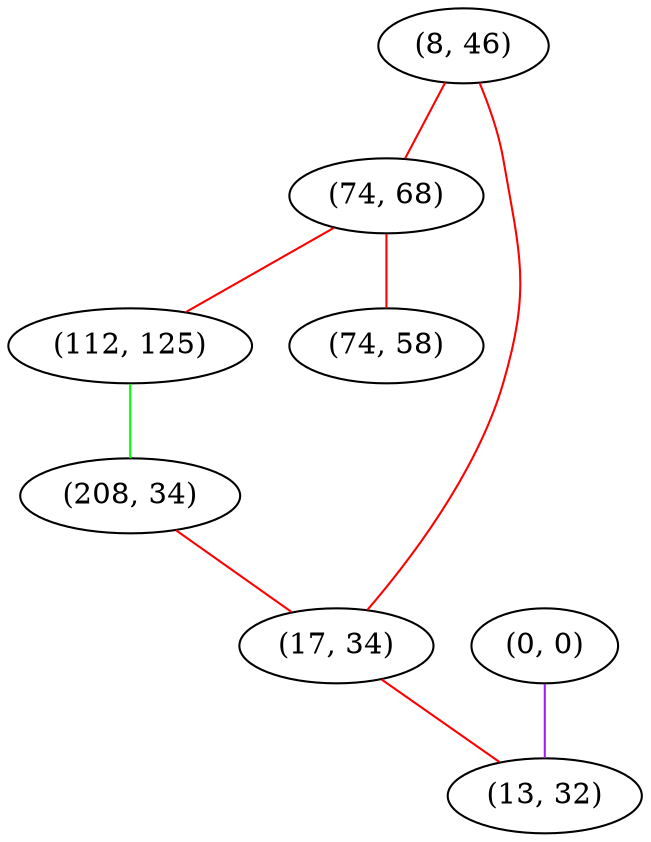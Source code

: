 graph "" {
"(8, 46)";
"(0, 0)";
"(74, 68)";
"(112, 125)";
"(208, 34)";
"(17, 34)";
"(74, 58)";
"(13, 32)";
"(8, 46)" -- "(17, 34)"  [color=red, key=0, weight=1];
"(8, 46)" -- "(74, 68)"  [color=red, key=0, weight=1];
"(0, 0)" -- "(13, 32)"  [color=purple, key=0, weight=4];
"(74, 68)" -- "(112, 125)"  [color=red, key=0, weight=1];
"(74, 68)" -- "(74, 58)"  [color=red, key=0, weight=1];
"(112, 125)" -- "(208, 34)"  [color=green, key=0, weight=2];
"(208, 34)" -- "(17, 34)"  [color=red, key=0, weight=1];
"(17, 34)" -- "(13, 32)"  [color=red, key=0, weight=1];
}
